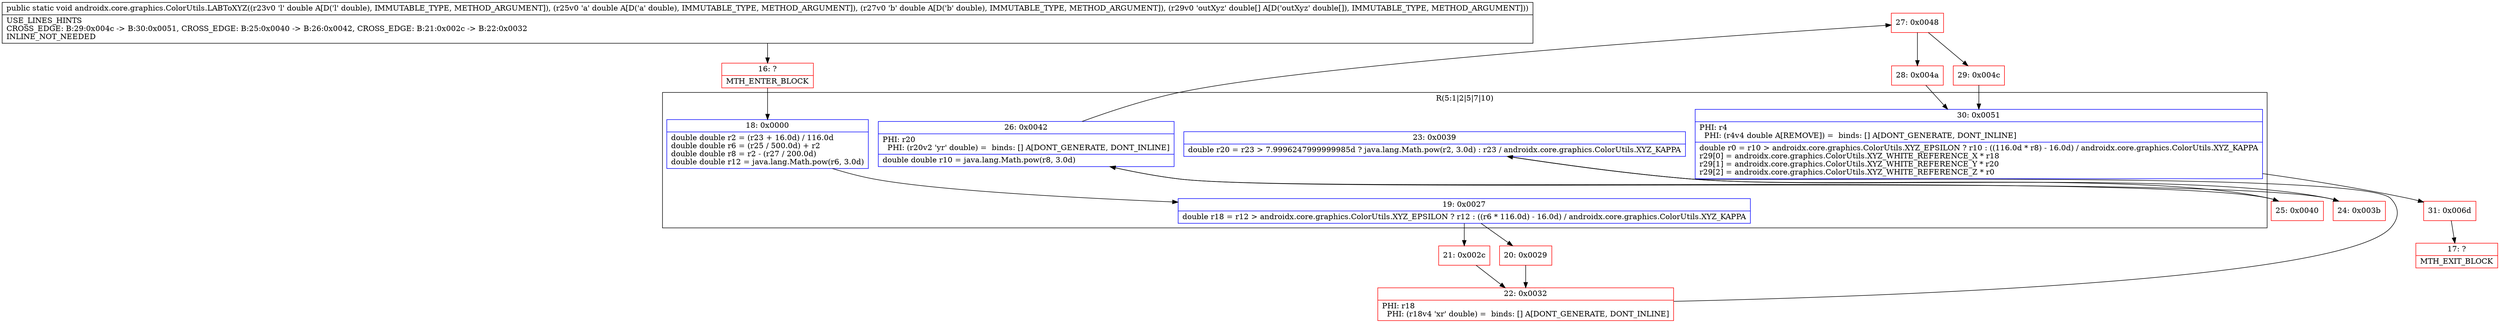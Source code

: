 digraph "CFG forandroidx.core.graphics.ColorUtils.LABToXYZ(DDD[D)V" {
subgraph cluster_Region_1686957340 {
label = "R(5:1|2|5|7|10)";
node [shape=record,color=blue];
Node_18 [shape=record,label="{18\:\ 0x0000|double double r2 = (r23 + 16.0d) \/ 116.0d\ldouble double r6 = (r25 \/ 500.0d) + r2\ldouble double r8 = r2 \- (r27 \/ 200.0d)\ldouble double r12 = java.lang.Math.pow(r6, 3.0d)\l}"];
Node_19 [shape=record,label="{19\:\ 0x0027|double r18 = r12 \> androidx.core.graphics.ColorUtils.XYZ_EPSILON ? r12 : ((r6 * 116.0d) \- 16.0d) \/ androidx.core.graphics.ColorUtils.XYZ_KAPPA\l}"];
Node_23 [shape=record,label="{23\:\ 0x0039|double r20 = r23 \> 7.9996247999999985d ? java.lang.Math.pow(r2, 3.0d) : r23 \/ androidx.core.graphics.ColorUtils.XYZ_KAPPA\l}"];
Node_26 [shape=record,label="{26\:\ 0x0042|PHI: r20 \l  PHI: (r20v2 'yr' double) =  binds: [] A[DONT_GENERATE, DONT_INLINE]\l|double double r10 = java.lang.Math.pow(r8, 3.0d)\l}"];
Node_30 [shape=record,label="{30\:\ 0x0051|PHI: r4 \l  PHI: (r4v4 double A[REMOVE]) =  binds: [] A[DONT_GENERATE, DONT_INLINE]\l|double r0 = r10 \> androidx.core.graphics.ColorUtils.XYZ_EPSILON ? r10 : ((116.0d * r8) \- 16.0d) \/ androidx.core.graphics.ColorUtils.XYZ_KAPPA\lr29[0] = androidx.core.graphics.ColorUtils.XYZ_WHITE_REFERENCE_X * r18\lr29[1] = androidx.core.graphics.ColorUtils.XYZ_WHITE_REFERENCE_Y * r20\lr29[2] = androidx.core.graphics.ColorUtils.XYZ_WHITE_REFERENCE_Z * r0\l}"];
}
Node_16 [shape=record,color=red,label="{16\:\ ?|MTH_ENTER_BLOCK\l}"];
Node_20 [shape=record,color=red,label="{20\:\ 0x0029}"];
Node_22 [shape=record,color=red,label="{22\:\ 0x0032|PHI: r18 \l  PHI: (r18v4 'xr' double) =  binds: [] A[DONT_GENERATE, DONT_INLINE]\l}"];
Node_24 [shape=record,color=red,label="{24\:\ 0x003b}"];
Node_27 [shape=record,color=red,label="{27\:\ 0x0048}"];
Node_28 [shape=record,color=red,label="{28\:\ 0x004a}"];
Node_31 [shape=record,color=red,label="{31\:\ 0x006d}"];
Node_17 [shape=record,color=red,label="{17\:\ ?|MTH_EXIT_BLOCK\l}"];
Node_29 [shape=record,color=red,label="{29\:\ 0x004c}"];
Node_25 [shape=record,color=red,label="{25\:\ 0x0040}"];
Node_21 [shape=record,color=red,label="{21\:\ 0x002c}"];
MethodNode[shape=record,label="{public static void androidx.core.graphics.ColorUtils.LABToXYZ((r23v0 'l' double A[D('l' double), IMMUTABLE_TYPE, METHOD_ARGUMENT]), (r25v0 'a' double A[D('a' double), IMMUTABLE_TYPE, METHOD_ARGUMENT]), (r27v0 'b' double A[D('b' double), IMMUTABLE_TYPE, METHOD_ARGUMENT]), (r29v0 'outXyz' double[] A[D('outXyz' double[]), IMMUTABLE_TYPE, METHOD_ARGUMENT]))  | USE_LINES_HINTS\lCROSS_EDGE: B:29:0x004c \-\> B:30:0x0051, CROSS_EDGE: B:25:0x0040 \-\> B:26:0x0042, CROSS_EDGE: B:21:0x002c \-\> B:22:0x0032\lINLINE_NOT_NEEDED\l}"];
MethodNode -> Node_16;Node_18 -> Node_19;
Node_19 -> Node_20;
Node_19 -> Node_21;
Node_23 -> Node_24;
Node_23 -> Node_25;
Node_26 -> Node_27;
Node_30 -> Node_31;
Node_16 -> Node_18;
Node_20 -> Node_22;
Node_22 -> Node_23;
Node_24 -> Node_26;
Node_27 -> Node_28;
Node_27 -> Node_29;
Node_28 -> Node_30;
Node_31 -> Node_17;
Node_29 -> Node_30;
Node_25 -> Node_26;
Node_21 -> Node_22;
}

